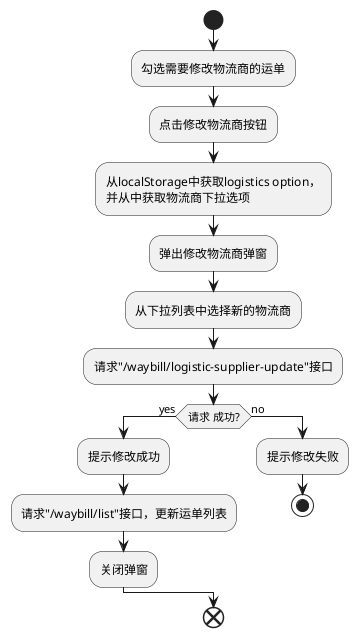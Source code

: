 @startuml

start
:勾选需要修改物流商的运单;
:点击修改物流商按钮;
:从localStorage中获取logistics option，
并从中获取物流商下拉选项;
:弹出修改物流商弹窗;
:从下拉列表中选择新的物流商;
:请求"/waybill/logistic-supplier-update"接口;
if(请求 成功?) then (yes)
  :提示修改成功;
  :请求"/waybill/list"接口，更新运单列表;
  :关闭弹窗;
else (no)
  :提示修改失败;
  stop
endif
end

@enduml